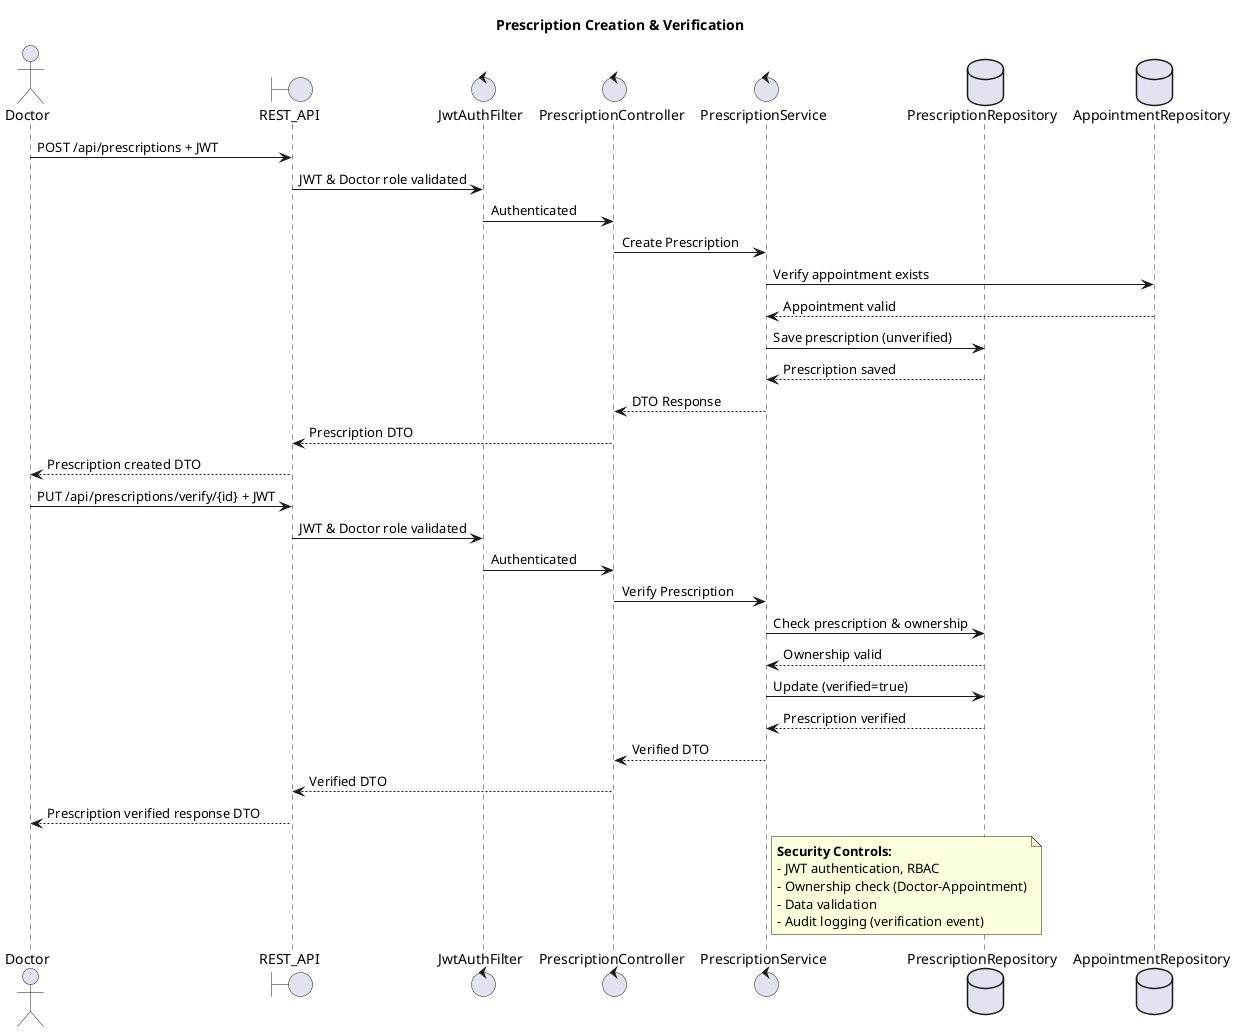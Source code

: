 @startuml Prescription Management

title Prescription Creation & Verification

actor Doctor
boundary REST_API
control JwtAuthFilter
control PrescriptionController
control PrescriptionService
database PrescriptionRepository
database AppointmentRepository

'Prescription Creation'
Doctor -> REST_API : POST /api/prescriptions + JWT
REST_API -> JwtAuthFilter : JWT & Doctor role validated
JwtAuthFilter -> PrescriptionController : Authenticated
PrescriptionController -> PrescriptionService : Create Prescription
PrescriptionService -> AppointmentRepository : Verify appointment exists
AppointmentRepository --> PrescriptionService : Appointment valid
PrescriptionService -> PrescriptionRepository : Save prescription (unverified)
PrescriptionRepository --> PrescriptionService : Prescription saved
PrescriptionService --> PrescriptionController : DTO Response
PrescriptionController --> REST_API : Prescription DTO
REST_API --> Doctor : Prescription created DTO

'Prescription Verification'
Doctor -> REST_API : PUT /api/prescriptions/verify/{id} + JWT
REST_API -> JwtAuthFilter : JWT & Doctor role validated
JwtAuthFilter -> PrescriptionController : Authenticated
PrescriptionController -> PrescriptionService : Verify Prescription
PrescriptionService -> PrescriptionRepository : Check prescription & ownership
PrescriptionRepository --> PrescriptionService : Ownership valid
PrescriptionService -> PrescriptionRepository : Update (verified=true)
PrescriptionRepository --> PrescriptionService : Prescription verified
PrescriptionService --> PrescriptionController : Verified DTO
PrescriptionController --> REST_API : Verified DTO
REST_API --> Doctor : Prescription verified response DTO

note right of PrescriptionService
**Security Controls:**
- JWT authentication, RBAC
- Ownership check (Doctor-Appointment)
- Data validation
- Audit logging (verification event)
end note

@enduml
